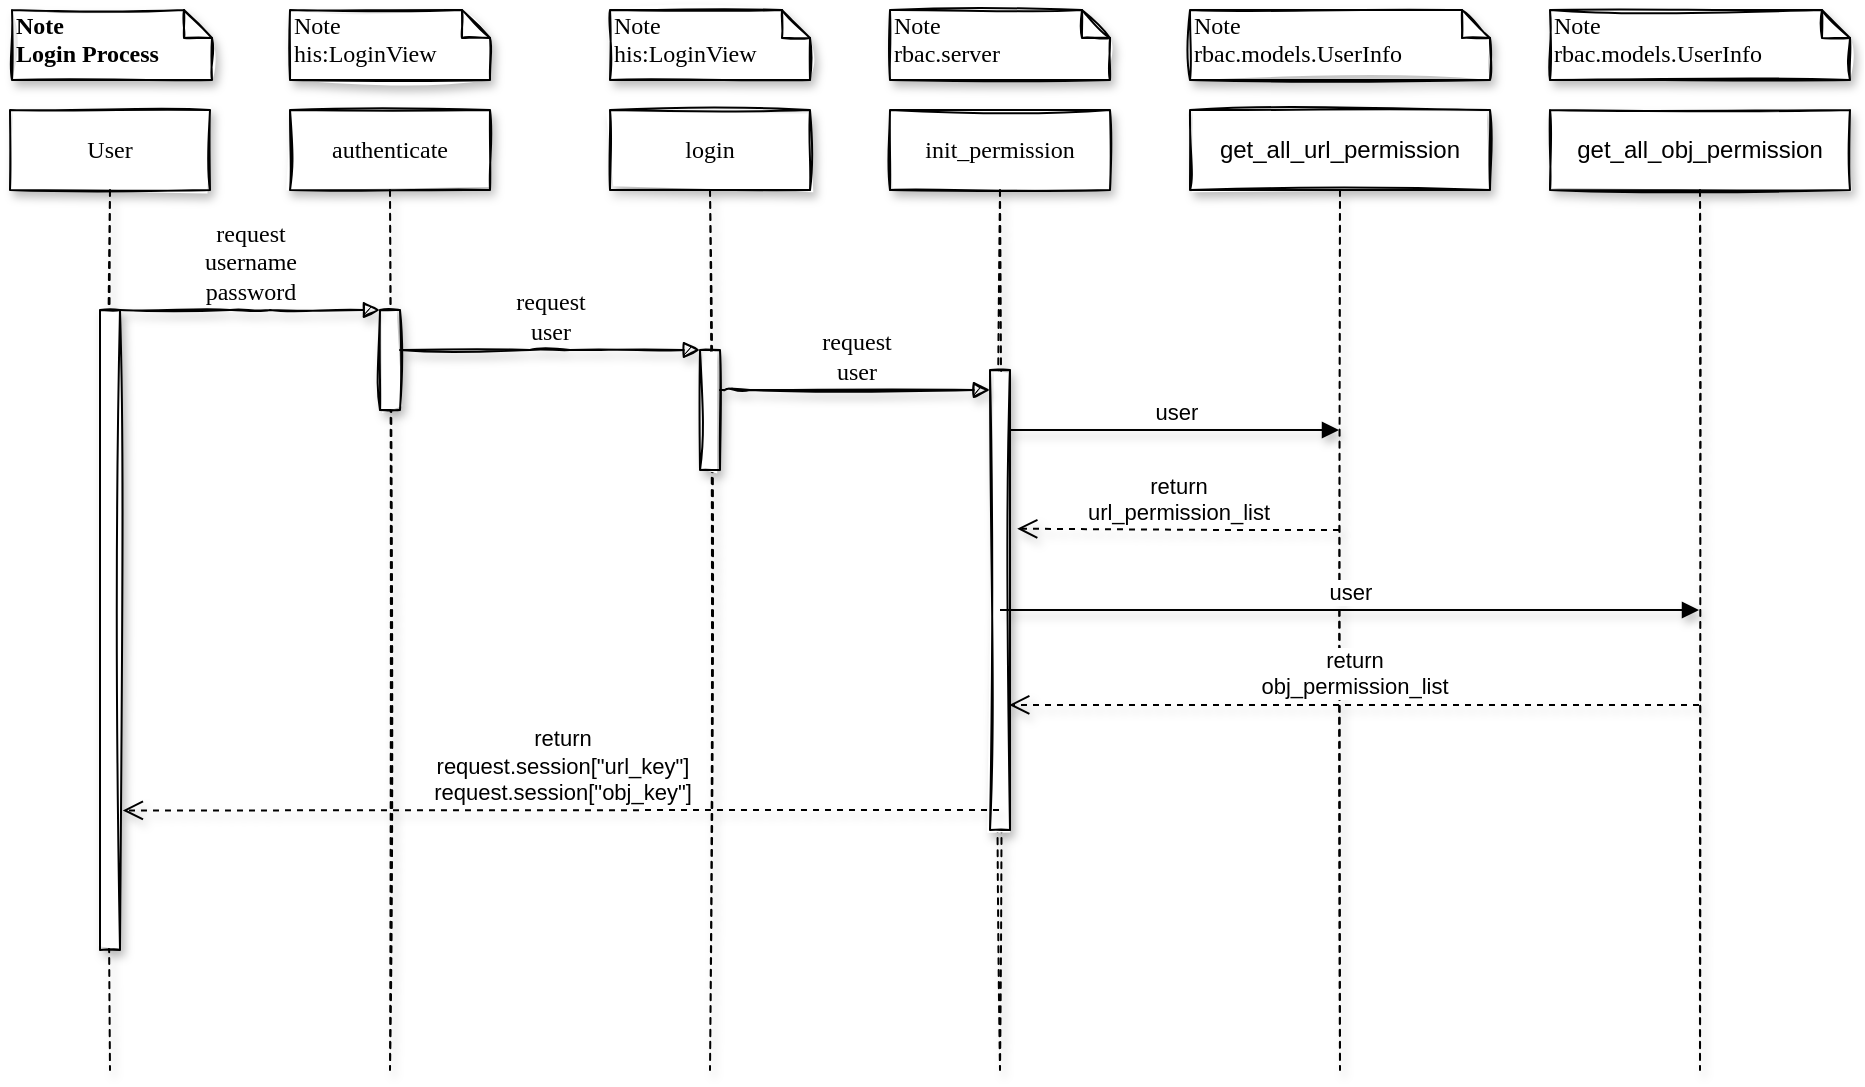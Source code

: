 <mxfile version="14.6.6" type="github">
  <diagram name="Page-1" id="13e1069c-82ec-6db2-03f1-153e76fe0fe0">
    <mxGraphModel dx="990" dy="548" grid="1" gridSize="10" guides="1" tooltips="1" connect="1" arrows="1" fold="1" page="1" pageScale="1" pageWidth="1100" pageHeight="850" background="#ffffff" math="0" shadow="0">
      <root>
        <mxCell id="0" />
        <mxCell id="1" parent="0" />
        <mxCell id="7baba1c4bc27f4b0-2" value="authenticate" style="shape=umlLifeline;perimeter=lifelinePerimeter;whiteSpace=wrap;html=1;container=1;collapsible=0;recursiveResize=0;outlineConnect=0;shadow=1;comic=0;labelBackgroundColor=none;strokeWidth=1;fontFamily=Verdana;fontSize=12;align=center;sketch=1;" parent="1" vertex="1">
          <mxGeometry x="240" y="80" width="100" height="480" as="geometry" />
        </mxCell>
        <mxCell id="7baba1c4bc27f4b0-10" value="" style="html=1;points=[];perimeter=orthogonalPerimeter;shadow=1;comic=0;labelBackgroundColor=none;strokeWidth=1;fontFamily=Verdana;fontSize=12;align=center;sketch=1;glass=0;" parent="7baba1c4bc27f4b0-2" vertex="1">
          <mxGeometry x="45" y="100" width="10" height="50" as="geometry" />
        </mxCell>
        <mxCell id="7baba1c4bc27f4b0-3" value="login" style="shape=umlLifeline;perimeter=lifelinePerimeter;whiteSpace=wrap;html=1;container=1;collapsible=0;recursiveResize=0;outlineConnect=0;shadow=1;comic=0;labelBackgroundColor=none;strokeWidth=1;fontFamily=Verdana;fontSize=12;align=center;sketch=1;" parent="1" vertex="1">
          <mxGeometry x="400" y="80" width="100" height="480" as="geometry" />
        </mxCell>
        <mxCell id="7baba1c4bc27f4b0-13" value="" style="html=1;points=[];perimeter=orthogonalPerimeter;shadow=1;comic=0;labelBackgroundColor=none;strokeWidth=1;fontFamily=Verdana;fontSize=12;align=center;sketch=1;" parent="7baba1c4bc27f4b0-3" vertex="1">
          <mxGeometry x="45" y="120" width="10" height="60" as="geometry" />
        </mxCell>
        <mxCell id="7baba1c4bc27f4b0-4" value="init_permission" style="shape=umlLifeline;perimeter=lifelinePerimeter;whiteSpace=wrap;html=1;container=1;collapsible=0;recursiveResize=0;outlineConnect=0;shadow=1;comic=0;labelBackgroundColor=none;strokeWidth=1;fontFamily=Verdana;fontSize=12;align=center;sketch=1;" parent="1" vertex="1">
          <mxGeometry x="540" y="80" width="110" height="480" as="geometry" />
        </mxCell>
        <mxCell id="7baba1c4bc27f4b0-16" value="" style="html=1;points=[];perimeter=orthogonalPerimeter;shadow=1;comic=0;labelBackgroundColor=none;strokeWidth=1;fontFamily=Verdana;fontSize=12;align=center;sketch=1;" parent="7baba1c4bc27f4b0-4" vertex="1">
          <mxGeometry x="50" y="130" width="10" height="230" as="geometry" />
        </mxCell>
        <mxCell id="UaG5rf1keesNs3wFiu49-9" value="user" style="html=1;verticalAlign=bottom;endArrow=block;shadow=1;" edge="1" parent="7baba1c4bc27f4b0-4" target="UaG5rf1keesNs3wFiu49-7">
          <mxGeometry width="80" relative="1" as="geometry">
            <mxPoint x="60" y="160" as="sourcePoint" />
            <mxPoint x="140" y="160" as="targetPoint" />
          </mxGeometry>
        </mxCell>
        <mxCell id="7baba1c4bc27f4b0-8" value="User" style="shape=umlLifeline;perimeter=lifelinePerimeter;whiteSpace=wrap;html=1;container=1;collapsible=0;recursiveResize=0;outlineConnect=0;shadow=1;comic=0;labelBackgroundColor=none;strokeWidth=1;fontFamily=Verdana;fontSize=12;align=center;sketch=1;" parent="1" vertex="1">
          <mxGeometry x="100" y="80" width="100" height="480" as="geometry" />
        </mxCell>
        <mxCell id="7baba1c4bc27f4b0-9" value="" style="html=1;points=[];perimeter=orthogonalPerimeter;shadow=1;comic=0;labelBackgroundColor=none;strokeWidth=1;fontFamily=Verdana;fontSize=12;align=center;glass=0;sketch=1;" parent="7baba1c4bc27f4b0-8" vertex="1">
          <mxGeometry x="45" y="100" width="10" height="320" as="geometry" />
        </mxCell>
        <mxCell id="7baba1c4bc27f4b0-17" value="request&lt;br&gt;user" style="html=1;verticalAlign=bottom;endArrow=block;labelBackgroundColor=none;fontFamily=Verdana;fontSize=12;edgeStyle=elbowEdgeStyle;elbow=vertical;sketch=1;shadow=1;" parent="1" source="7baba1c4bc27f4b0-13" target="7baba1c4bc27f4b0-16" edge="1">
          <mxGeometry relative="1" as="geometry">
            <mxPoint x="510" y="220" as="sourcePoint" />
            <Array as="points">
              <mxPoint x="460" y="220" />
            </Array>
          </mxGeometry>
        </mxCell>
        <mxCell id="7baba1c4bc27f4b0-11" value="request&lt;br&gt;username&lt;br&gt;password" style="html=1;verticalAlign=bottom;endArrow=block;entryX=0;entryY=0;labelBackgroundColor=none;fontFamily=Verdana;fontSize=12;edgeStyle=elbowEdgeStyle;elbow=vertical;sketch=1;shadow=1;" parent="1" source="7baba1c4bc27f4b0-9" target="7baba1c4bc27f4b0-10" edge="1">
          <mxGeometry relative="1" as="geometry">
            <mxPoint x="220" y="190" as="sourcePoint" />
          </mxGeometry>
        </mxCell>
        <mxCell id="7baba1c4bc27f4b0-14" value="request&lt;br&gt;user" style="html=1;verticalAlign=bottom;endArrow=block;entryX=0;entryY=0;labelBackgroundColor=none;fontFamily=Verdana;fontSize=12;edgeStyle=elbowEdgeStyle;elbow=vertical;sketch=1;shadow=1;" parent="1" source="7baba1c4bc27f4b0-10" target="7baba1c4bc27f4b0-13" edge="1">
          <mxGeometry relative="1" as="geometry">
            <mxPoint x="370" y="200" as="sourcePoint" />
          </mxGeometry>
        </mxCell>
        <mxCell id="7baba1c4bc27f4b0-40" value="&lt;b&gt;Note&lt;br&gt;&lt;/b&gt;&lt;div&gt;&lt;span&gt;&lt;b&gt;Login Process&lt;/b&gt;&lt;/span&gt;&lt;/div&gt;" style="shape=note;whiteSpace=wrap;html=1;size=14;verticalAlign=top;align=left;spacingTop=-6;shadow=1;comic=0;labelBackgroundColor=none;strokeWidth=1;fontFamily=Verdana;fontSize=12;overflow=visible;sketch=1;" parent="1" vertex="1">
          <mxGeometry x="101" y="30" width="100" height="35" as="geometry" />
        </mxCell>
        <mxCell id="7baba1c4bc27f4b0-41" value="Note&lt;br&gt;his:LoginView" style="shape=note;whiteSpace=wrap;html=1;size=14;verticalAlign=top;align=left;spacingTop=-6;shadow=1;comic=0;labelBackgroundColor=none;strokeWidth=1;fontFamily=Verdana;fontSize=12;sketch=1;" parent="1" vertex="1">
          <mxGeometry x="240" y="30" width="100" height="35" as="geometry" />
        </mxCell>
        <mxCell id="7baba1c4bc27f4b0-42" value="Note&lt;br&gt;his:LoginView" style="shape=note;whiteSpace=wrap;html=1;size=14;verticalAlign=top;align=left;spacingTop=-6;shadow=1;comic=0;labelBackgroundColor=none;strokeWidth=1;fontFamily=Verdana;fontSize=12;sketch=1;" parent="1" vertex="1">
          <mxGeometry x="400" y="30" width="100" height="35" as="geometry" />
        </mxCell>
        <mxCell id="7baba1c4bc27f4b0-43" value="Note&lt;br&gt;rbac.server" style="shape=note;whiteSpace=wrap;html=1;size=14;verticalAlign=top;align=left;spacingTop=-6;shadow=1;comic=0;labelBackgroundColor=none;strokeWidth=1;fontFamily=Verdana;fontSize=12;sketch=1;" parent="1" vertex="1">
          <mxGeometry x="540" y="30" width="110" height="35" as="geometry" />
        </mxCell>
        <mxCell id="UaG5rf1keesNs3wFiu49-7" value="get_all_url_permission" style="shape=umlLifeline;perimeter=lifelinePerimeter;whiteSpace=wrap;html=1;container=1;collapsible=0;recursiveResize=0;outlineConnect=0;shadow=1;glass=0;sketch=1;" vertex="1" parent="1">
          <mxGeometry x="690" y="80" width="150" height="480" as="geometry" />
        </mxCell>
        <mxCell id="UaG5rf1keesNs3wFiu49-8" value="Note&lt;br&gt;rbac.models.UserInfo" style="shape=note;whiteSpace=wrap;html=1;size=14;verticalAlign=top;align=left;spacingTop=-6;shadow=1;comic=0;labelBackgroundColor=none;strokeWidth=1;fontFamily=Verdana;fontSize=12;sketch=1;" vertex="1" parent="1">
          <mxGeometry x="690" y="30" width="150" height="35" as="geometry" />
        </mxCell>
        <mxCell id="UaG5rf1keesNs3wFiu49-11" value="get_all_obj_permission" style="shape=umlLifeline;perimeter=lifelinePerimeter;whiteSpace=wrap;html=1;container=1;collapsible=0;recursiveResize=0;outlineConnect=0;shadow=1;glass=0;sketch=1;" vertex="1" parent="1">
          <mxGeometry x="870" y="80" width="150" height="480" as="geometry" />
        </mxCell>
        <mxCell id="UaG5rf1keesNs3wFiu49-13" value="Note&lt;br&gt;rbac.models.UserInfo" style="shape=note;whiteSpace=wrap;html=1;size=14;verticalAlign=top;align=left;spacingTop=-6;shadow=1;comic=0;labelBackgroundColor=none;strokeWidth=1;fontFamily=Verdana;fontSize=12;sketch=1;" vertex="1" parent="1">
          <mxGeometry x="870" y="30" width="150" height="35" as="geometry" />
        </mxCell>
        <mxCell id="UaG5rf1keesNs3wFiu49-12" value="return&lt;br&gt;obj_permission_list" style="html=1;verticalAlign=bottom;endArrow=open;dashed=1;endSize=8;shadow=1;entryX=0.96;entryY=0.728;entryDx=0;entryDy=0;entryPerimeter=0;" edge="1" parent="1" source="UaG5rf1keesNs3wFiu49-11" target="7baba1c4bc27f4b0-16">
          <mxGeometry relative="1" as="geometry">
            <mxPoint x="870" y="369.5" as="sourcePoint" />
            <mxPoint x="660" y="377" as="targetPoint" />
          </mxGeometry>
        </mxCell>
        <mxCell id="UaG5rf1keesNs3wFiu49-10" value="return&lt;br&gt;url_permission_list" style="html=1;verticalAlign=bottom;endArrow=open;dashed=1;endSize=8;shadow=1;entryX=1.36;entryY=0.345;entryDx=0;entryDy=0;entryPerimeter=0;" edge="1" parent="1" source="UaG5rf1keesNs3wFiu49-7" target="7baba1c4bc27f4b0-16">
          <mxGeometry relative="1" as="geometry">
            <mxPoint x="740" y="280" as="sourcePoint" />
            <mxPoint x="620" y="290" as="targetPoint" />
            <Array as="points">
              <mxPoint x="710" y="290" />
            </Array>
          </mxGeometry>
        </mxCell>
        <mxCell id="UaG5rf1keesNs3wFiu49-15" value="user" style="html=1;verticalAlign=bottom;endArrow=block;shadow=1;" edge="1" parent="1" source="7baba1c4bc27f4b0-4" target="UaG5rf1keesNs3wFiu49-11">
          <mxGeometry width="80" relative="1" as="geometry">
            <mxPoint x="650" y="310" as="sourcePoint" />
            <mxPoint x="944.5" y="310" as="targetPoint" />
            <Array as="points">
              <mxPoint x="710" y="330" />
            </Array>
          </mxGeometry>
        </mxCell>
        <mxCell id="UaG5rf1keesNs3wFiu49-16" value="return&lt;br&gt;request.session[&quot;url_key&quot;]&lt;br&gt;request.session[&quot;obj_key&quot;]" style="html=1;verticalAlign=bottom;endArrow=open;dashed=1;endSize=8;shadow=1;entryX=1.14;entryY=0.782;entryDx=0;entryDy=0;entryPerimeter=0;" edge="1" parent="1" source="7baba1c4bc27f4b0-4" target="7baba1c4bc27f4b0-9">
          <mxGeometry relative="1" as="geometry">
            <mxPoint x="560" y="470" as="sourcePoint" />
            <mxPoint x="210" y="440" as="targetPoint" />
            <Array as="points">
              <mxPoint x="510" y="430" />
            </Array>
          </mxGeometry>
        </mxCell>
      </root>
    </mxGraphModel>
  </diagram>
</mxfile>

